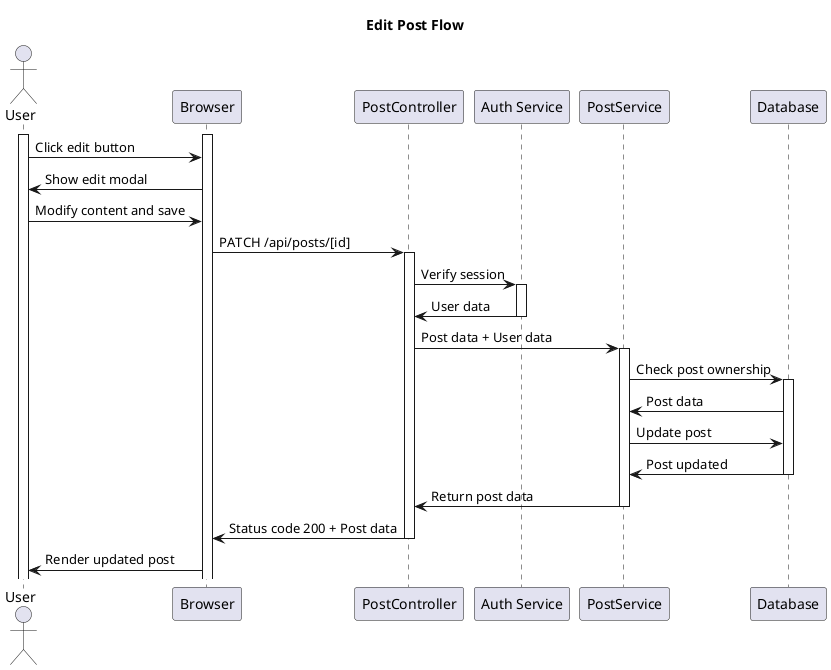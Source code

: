 @startuml
title Edit Post Flow

actor User
participant Browser
participant "PostController" as PostController
participant "Auth Service" as AuthService
participant "PostService" as PostService
participant Database

activate User
activate Browser
User -> Browser: Click edit button
Browser -> User: Show edit modal
User -> Browser: Modify content and save
Browser -> PostController: PATCH /api/posts/[id]
activate PostController
PostController -> AuthService: Verify session
activate AuthService
AuthService -> PostController: User data
deactivate AuthService
PostController -> PostService: Post data + User data
activate PostService
PostService -> Database: Check post ownership
activate Database
Database -> PostService: Post data
PostService -> Database: Update post
Database -> PostService: Post updated
deactivate Database
PostService -> PostController: Return post data
deactivate PostService
PostController -> Browser: Status code 200 + Post data
deactivate PostController
Browser -> User: Render updated post

@enduml